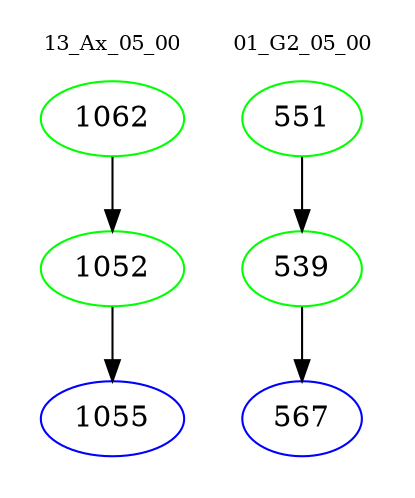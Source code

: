 digraph{
subgraph cluster_0 {
color = white
label = "13_Ax_05_00";
fontsize=10;
T0_1062 [label="1062", color="green"]
T0_1062 -> T0_1052 [color="black"]
T0_1052 [label="1052", color="green"]
T0_1052 -> T0_1055 [color="black"]
T0_1055 [label="1055", color="blue"]
}
subgraph cluster_1 {
color = white
label = "01_G2_05_00";
fontsize=10;
T1_551 [label="551", color="green"]
T1_551 -> T1_539 [color="black"]
T1_539 [label="539", color="green"]
T1_539 -> T1_567 [color="black"]
T1_567 [label="567", color="blue"]
}
}
